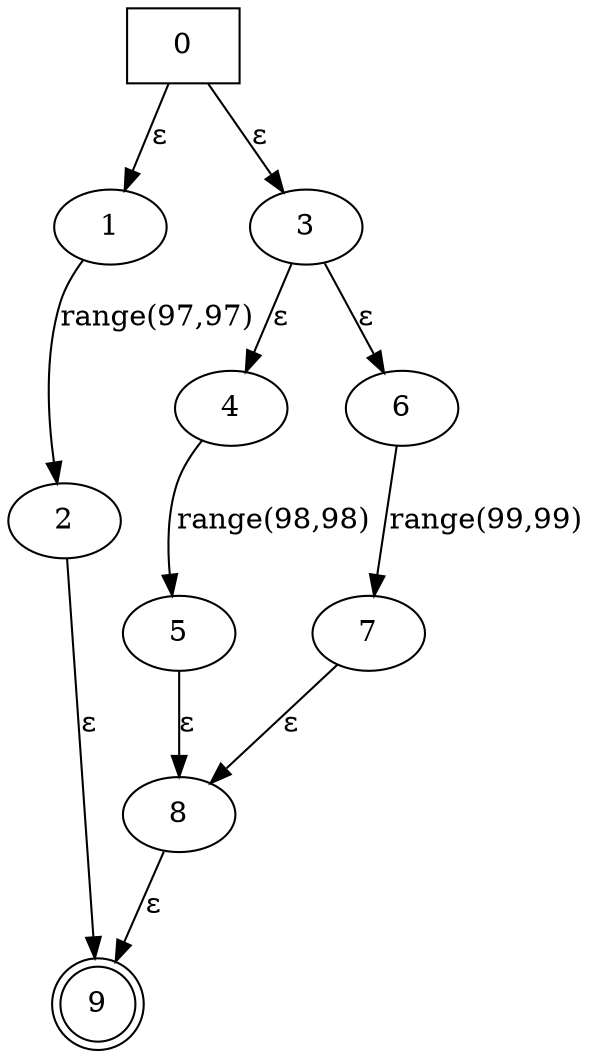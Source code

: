 digraph NFA {
	0;
	1;
	2;
	3;
	4;
	5;
	6;
	7;
	8;
	9;
	1 -> 2 [label="range(97,97)"];
	4 -> 5 [label="range(98,98)"];
	6 -> 7 [label="range(99,99)"];
	0 -> 1 [label="ε"];
	0 -> 3 [label="ε"];
	2 -> 9 [label="ε"];
	3 -> 4 [label="ε"];
	3 -> 6 [label="ε"];
	5 -> 8 [label="ε"];
	7 -> 8 [label="ε"];
	8 -> 9 [label="ε"];
	9 [shape=doublecircle];
	0 [shape=box];
}
